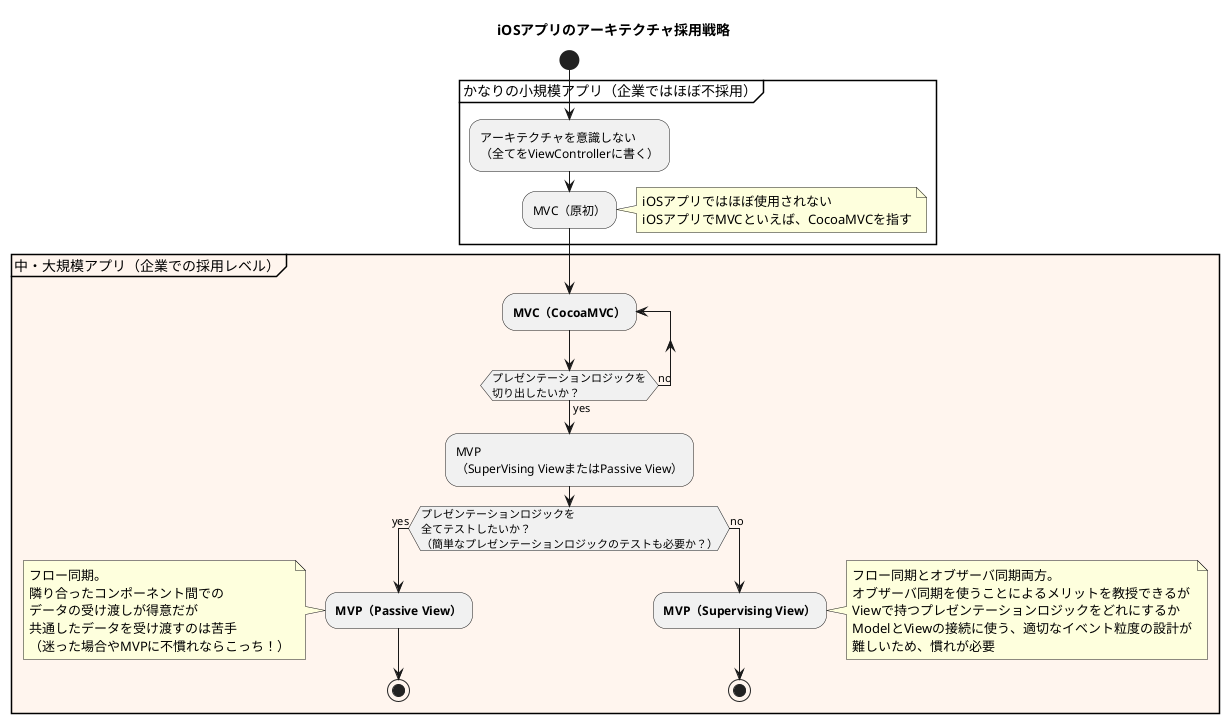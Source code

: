 @startuml

title "iOSアプリのアーキテクチャ採用戦略"

start

partition かなりの小規模アプリ（企業ではほぼ不採用） {
  :アーキテクチャを意識しない\n（全てをViewControllerに書く）;
  :MVC（原初）;

  note right
    iOSアプリではほぼ使用されない
    iOSアプリでMVCといえば、CocoaMVCを指す
  end note
}

partition 中・大規模アプリ（企業での採用レベル） #fff5ee {
  repeat :<b>MVC（CocoaMVC）</b>;

  repeat while(プレゼンテーションロジックを\n切り出したいか？) is(no) not(yes)
    :MVP\n（SuperVising ViewまたはPassive View）;

  if (プレゼンテーションロジックを\n全てテストしたいか？\n（簡単なプレゼンテーションロジックのテストも必要か？）) then (yes)
    :<b>MVP（Passive View）</b>;

    note left
      フロー同期。
      隣り合ったコンポーネント間での
      データの受け渡しが得意だが
      共通したデータを受け渡すのは苦手
      （迷った場合やMVPに不慣れならこっち！）
    end note
    stop
  else (no)
    :<b>MVP（Supervising View）</b>;

    note right
      フロー同期とオブザーバ同期両方。
      オブザーバ同期を使うことによるメリットを教授できるが
      Viewで持つプレゼンテーションロジックをどれにするか
      ModelとViewの接続に使う、適切なイベント粒度の設計が
      難しいため、慣れが必要
    end note
    stop
  endif
}

@enduml